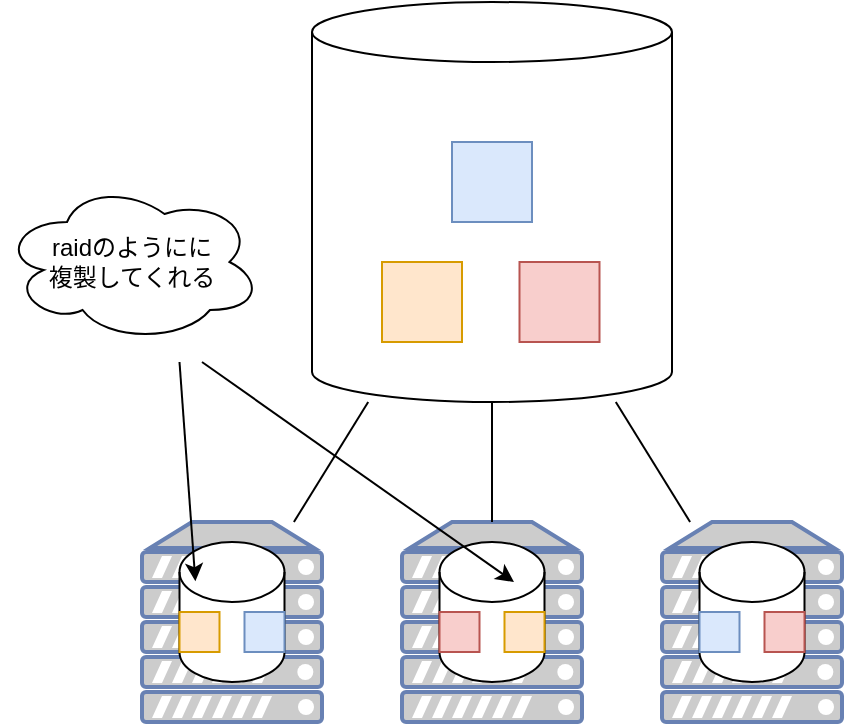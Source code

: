 <mxfile version="26.0.9" pages="4">
  <diagram id="bmPGRWn53zNrgn3ERpsM" name="fig1">
    <mxGraphModel dx="796" dy="578" grid="1" gridSize="10" guides="1" tooltips="1" connect="1" arrows="1" fold="1" page="1" pageScale="1" pageWidth="827" pageHeight="1169" math="0" shadow="0">
      <root>
        <mxCell id="0" />
        <mxCell id="1" parent="0" />
        <mxCell id="6" value="" style="shape=cylinder3;whiteSpace=wrap;html=1;boundedLbl=1;backgroundOutline=1;size=15;" parent="1" vertex="1">
          <mxGeometry x="155" y="280" width="180" height="200" as="geometry" />
        </mxCell>
        <mxCell id="3" value="" style="fontColor=#0066CC;verticalAlign=top;verticalLabelPosition=bottom;labelPosition=center;align=center;html=1;outlineConnect=0;fillColor=#CCCCCC;strokeColor=#6881B3;gradientColor=none;gradientDirection=north;strokeWidth=2;shape=mxgraph.networks.server;" parent="1" vertex="1">
          <mxGeometry x="200" y="540" width="90" height="100" as="geometry" />
        </mxCell>
        <mxCell id="4" value="" style="fontColor=#0066CC;verticalAlign=top;verticalLabelPosition=bottom;labelPosition=center;align=center;html=1;outlineConnect=0;fillColor=#CCCCCC;strokeColor=#6881B3;gradientColor=none;gradientDirection=north;strokeWidth=2;shape=mxgraph.networks.server;" parent="1" vertex="1">
          <mxGeometry x="70" y="540" width="90" height="100" as="geometry" />
        </mxCell>
        <mxCell id="5" value="" style="fontColor=#0066CC;verticalAlign=top;verticalLabelPosition=bottom;labelPosition=center;align=center;html=1;outlineConnect=0;fillColor=#CCCCCC;strokeColor=#6881B3;gradientColor=none;gradientDirection=north;strokeWidth=2;shape=mxgraph.networks.server;" parent="1" vertex="1">
          <mxGeometry x="330" y="540" width="90" height="100" as="geometry" />
        </mxCell>
        <mxCell id="8" value="" style="endArrow=none;html=1;" parent="1" source="4" target="6" edge="1">
          <mxGeometry width="50" height="50" relative="1" as="geometry">
            <mxPoint x="250" y="650" as="sourcePoint" />
            <mxPoint x="300" y="600" as="targetPoint" />
          </mxGeometry>
        </mxCell>
        <mxCell id="9" value="" style="endArrow=none;html=1;" parent="1" source="3" target="6" edge="1">
          <mxGeometry width="50" height="50" relative="1" as="geometry">
            <mxPoint x="390" y="470" as="sourcePoint" />
            <mxPoint x="440" y="420" as="targetPoint" />
          </mxGeometry>
        </mxCell>
        <mxCell id="10" value="" style="endArrow=none;html=1;" parent="1" source="5" target="6" edge="1">
          <mxGeometry width="50" height="50" relative="1" as="geometry">
            <mxPoint x="540" y="580" as="sourcePoint" />
            <mxPoint x="590" y="530" as="targetPoint" />
          </mxGeometry>
        </mxCell>
        <mxCell id="SzJmw7SysGpg_xfSEXt4-12" value="" style="shape=cylinder3;whiteSpace=wrap;html=1;boundedLbl=1;backgroundOutline=1;size=15;" vertex="1" parent="1">
          <mxGeometry x="88.75" y="550" width="52.5" height="70" as="geometry" />
        </mxCell>
        <mxCell id="SzJmw7SysGpg_xfSEXt4-13" value="" style="shape=cylinder3;whiteSpace=wrap;html=1;boundedLbl=1;backgroundOutline=1;size=15;" vertex="1" parent="1">
          <mxGeometry x="218.75" y="550" width="52.5" height="70" as="geometry" />
        </mxCell>
        <mxCell id="SzJmw7SysGpg_xfSEXt4-14" value="" style="shape=cylinder3;whiteSpace=wrap;html=1;boundedLbl=1;backgroundOutline=1;size=15;" vertex="1" parent="1">
          <mxGeometry x="348.75" y="550" width="52.5" height="70" as="geometry" />
        </mxCell>
        <mxCell id="SzJmw7SysGpg_xfSEXt4-15" value="" style="whiteSpace=wrap;html=1;aspect=fixed;fillColor=#ffe6cc;strokeColor=#d79b00;" vertex="1" parent="1">
          <mxGeometry x="190" y="410" width="40" height="40" as="geometry" />
        </mxCell>
        <mxCell id="SzJmw7SysGpg_xfSEXt4-16" value="" style="whiteSpace=wrap;html=1;aspect=fixed;fillColor=#f8cecc;strokeColor=#b85450;" vertex="1" parent="1">
          <mxGeometry x="218.75" y="585" width="20" height="20" as="geometry" />
        </mxCell>
        <mxCell id="SzJmw7SysGpg_xfSEXt4-17" value="" style="whiteSpace=wrap;html=1;aspect=fixed;fillColor=#f8cecc;strokeColor=#b85450;" vertex="1" parent="1">
          <mxGeometry x="381.25" y="585" width="20" height="20" as="geometry" />
        </mxCell>
        <mxCell id="SzJmw7SysGpg_xfSEXt4-18" value="" style="whiteSpace=wrap;html=1;aspect=fixed;fillColor=#ffe6cc;strokeColor=#d79b00;" vertex="1" parent="1">
          <mxGeometry x="251.25" y="585" width="20" height="20" as="geometry" />
        </mxCell>
        <mxCell id="SzJmw7SysGpg_xfSEXt4-19" value="" style="whiteSpace=wrap;html=1;aspect=fixed;fillColor=#ffe6cc;strokeColor=#d79b00;" vertex="1" parent="1">
          <mxGeometry x="88.75" y="585" width="20" height="20" as="geometry" />
        </mxCell>
        <mxCell id="SzJmw7SysGpg_xfSEXt4-20" value="" style="whiteSpace=wrap;html=1;aspect=fixed;fillColor=#dae8fc;strokeColor=#6c8ebf;" vertex="1" parent="1">
          <mxGeometry x="348.75" y="585" width="20" height="20" as="geometry" />
        </mxCell>
        <mxCell id="SzJmw7SysGpg_xfSEXt4-21" value="" style="whiteSpace=wrap;html=1;aspect=fixed;fillColor=#dae8fc;strokeColor=#6c8ebf;" vertex="1" parent="1">
          <mxGeometry x="121.25" y="585" width="20" height="20" as="geometry" />
        </mxCell>
        <mxCell id="SzJmw7SysGpg_xfSEXt4-24" value="" style="whiteSpace=wrap;html=1;aspect=fixed;fillColor=#f8cecc;strokeColor=#b85450;" vertex="1" parent="1">
          <mxGeometry x="258.75" y="410" width="40" height="40" as="geometry" />
        </mxCell>
        <mxCell id="SzJmw7SysGpg_xfSEXt4-25" value="" style="whiteSpace=wrap;html=1;aspect=fixed;fillColor=#dae8fc;strokeColor=#6c8ebf;" vertex="1" parent="1">
          <mxGeometry x="225" y="350" width="40" height="40" as="geometry" />
        </mxCell>
        <mxCell id="SzJmw7SysGpg_xfSEXt4-26" value="" style="endArrow=classic;html=1;rounded=0;entryX=0.175;entryY=0.423;entryDx=0;entryDy=0;entryPerimeter=0;" edge="1" parent="1">
          <mxGeometry width="50" height="50" relative="1" as="geometry">
            <mxPoint x="88.75" y="460" as="sourcePoint" />
            <mxPoint x="96.687" y="569.61" as="targetPoint" />
          </mxGeometry>
        </mxCell>
        <mxCell id="SzJmw7SysGpg_xfSEXt4-27" value="" style="endArrow=classic;html=1;rounded=0;" edge="1" parent="1">
          <mxGeometry width="50" height="50" relative="1" as="geometry">
            <mxPoint x="100" y="460" as="sourcePoint" />
            <mxPoint x="256" y="570" as="targetPoint" />
          </mxGeometry>
        </mxCell>
        <mxCell id="SzJmw7SysGpg_xfSEXt4-28" value="raidのようにに&lt;div&gt;複製してくれる&lt;/div&gt;" style="ellipse;shape=cloud;whiteSpace=wrap;html=1;" vertex="1" parent="1">
          <mxGeometry y="370" width="130" height="80" as="geometry" />
        </mxCell>
      </root>
    </mxGraphModel>
  </diagram>
  <diagram id="55UFPKVGXp2UG9-KMG9m" name="fig2">
    <mxGraphModel dx="1314" dy="953" grid="1" gridSize="10" guides="1" tooltips="1" connect="1" arrows="1" fold="1" page="1" pageScale="1" pageWidth="827" pageHeight="1169" math="0" shadow="0">
      <root>
        <mxCell id="0" />
        <mxCell id="1" parent="0" />
        <mxCell id="zVUpPRV3zsNhTPrKDLzk-4" value="ceph-mon" style="fontColor=#0066CC;verticalAlign=top;verticalLabelPosition=bottom;labelPosition=center;align=center;html=1;outlineConnect=0;fillColor=#CCCCCC;strokeColor=#6881B3;gradientColor=none;gradientDirection=north;strokeWidth=2;shape=mxgraph.networks.monitor;" vertex="1" parent="1">
          <mxGeometry x="360" y="727.5" width="80" height="65" as="geometry" />
        </mxCell>
        <mxCell id="zVUpPRV3zsNhTPrKDLzk-5" value="" style="fontColor=#0066CC;verticalAlign=top;verticalLabelPosition=bottom;labelPosition=center;align=center;html=1;outlineConnect=0;fillColor=#CCCCCC;strokeColor=#6881B3;gradientColor=none;gradientDirection=north;strokeWidth=2;shape=mxgraph.networks.laptop;" vertex="1" parent="1">
          <mxGeometry x="560" y="732.5" width="100" height="55" as="geometry" />
        </mxCell>
        <mxCell id="zVUpPRV3zsNhTPrKDLzk-7" value="" style="shape=cylinder3;whiteSpace=wrap;html=1;boundedLbl=1;backgroundOutline=1;size=15;" vertex="1" parent="1">
          <mxGeometry x="160" y="720" width="60" height="80" as="geometry" />
        </mxCell>
        <mxCell id="zVUpPRV3zsNhTPrKDLzk-8" value="" style="shape=cylinder3;whiteSpace=wrap;html=1;boundedLbl=1;backgroundOutline=1;size=15;" vertex="1" parent="1">
          <mxGeometry x="160" y="840" width="60" height="80" as="geometry" />
        </mxCell>
        <mxCell id="zVUpPRV3zsNhTPrKDLzk-9" value="" style="shape=cylinder3;whiteSpace=wrap;html=1;boundedLbl=1;backgroundOutline=1;size=15;" vertex="1" parent="1">
          <mxGeometry x="160" y="600" width="60" height="80" as="geometry" />
        </mxCell>
        <mxCell id="zVUpPRV3zsNhTPrKDLzk-10" value="" style="endArrow=none;html=1;rounded=0;" edge="1" parent="1" source="zVUpPRV3zsNhTPrKDLzk-4" target="zVUpPRV3zsNhTPrKDLzk-5">
          <mxGeometry width="50" height="50" relative="1" as="geometry">
            <mxPoint x="450" y="830" as="sourcePoint" />
            <mxPoint x="500" y="780" as="targetPoint" />
          </mxGeometry>
        </mxCell>
        <mxCell id="zVUpPRV3zsNhTPrKDLzk-11" value="" style="endArrow=none;html=1;rounded=0;" edge="1" parent="1" source="zVUpPRV3zsNhTPrKDLzk-4" target="zVUpPRV3zsNhTPrKDLzk-9">
          <mxGeometry width="50" height="50" relative="1" as="geometry">
            <mxPoint x="360" y="710" as="sourcePoint" />
            <mxPoint x="410" y="660" as="targetPoint" />
          </mxGeometry>
        </mxCell>
        <mxCell id="zVUpPRV3zsNhTPrKDLzk-12" value="" style="endArrow=none;html=1;rounded=0;" edge="1" parent="1" source="zVUpPRV3zsNhTPrKDLzk-4" target="zVUpPRV3zsNhTPrKDLzk-7">
          <mxGeometry width="50" height="50" relative="1" as="geometry">
            <mxPoint x="370" y="747" as="sourcePoint" />
            <mxPoint x="230" y="667" as="targetPoint" />
          </mxGeometry>
        </mxCell>
        <mxCell id="zVUpPRV3zsNhTPrKDLzk-13" value="" style="endArrow=none;html=1;rounded=0;" edge="1" parent="1" source="zVUpPRV3zsNhTPrKDLzk-4" target="zVUpPRV3zsNhTPrKDLzk-8">
          <mxGeometry width="50" height="50" relative="1" as="geometry">
            <mxPoint x="370" y="770" as="sourcePoint" />
            <mxPoint x="230" y="770" as="targetPoint" />
          </mxGeometry>
        </mxCell>
      </root>
    </mxGraphModel>
  </diagram>
  <diagram name="fig3" id="Zd6ftXQjXSH62-jocaE4">
    <mxGraphModel dx="1314" dy="953" grid="1" gridSize="10" guides="1" tooltips="1" connect="1" arrows="1" fold="1" page="1" pageScale="1" pageWidth="827" pageHeight="1169" math="0" shadow="0">
      <root>
        <mxCell id="396dosiuFZDyvKGf9Lwg-0" />
        <mxCell id="396dosiuFZDyvKGf9Lwg-1" parent="396dosiuFZDyvKGf9Lwg-0" />
        <mxCell id="396dosiuFZDyvKGf9Lwg-2" value="ceph-mon" style="fontColor=#0066CC;verticalAlign=top;verticalLabelPosition=bottom;labelPosition=center;align=center;html=1;outlineConnect=0;fillColor=#CCCCCC;strokeColor=#6881B3;gradientColor=none;gradientDirection=north;strokeWidth=2;shape=mxgraph.networks.monitor;" vertex="1" parent="396dosiuFZDyvKGf9Lwg-1">
          <mxGeometry x="360" y="727.5" width="80" height="65" as="geometry" />
        </mxCell>
        <mxCell id="396dosiuFZDyvKGf9Lwg-3" value="" style="fontColor=#0066CC;verticalAlign=top;verticalLabelPosition=bottom;labelPosition=center;align=center;html=1;outlineConnect=0;fillColor=#CCCCCC;strokeColor=#6881B3;gradientColor=none;gradientDirection=north;strokeWidth=2;shape=mxgraph.networks.laptop;" vertex="1" parent="396dosiuFZDyvKGf9Lwg-1">
          <mxGeometry x="560" y="732.5" width="100" height="55" as="geometry" />
        </mxCell>
        <mxCell id="396dosiuFZDyvKGf9Lwg-4" value="" style="shape=cylinder3;whiteSpace=wrap;html=1;boundedLbl=1;backgroundOutline=1;size=15;" vertex="1" parent="396dosiuFZDyvKGf9Lwg-1">
          <mxGeometry x="160" y="720" width="60" height="80" as="geometry" />
        </mxCell>
        <mxCell id="396dosiuFZDyvKGf9Lwg-5" value="" style="shape=cylinder3;whiteSpace=wrap;html=1;boundedLbl=1;backgroundOutline=1;size=15;" vertex="1" parent="396dosiuFZDyvKGf9Lwg-1">
          <mxGeometry x="160" y="840" width="60" height="80" as="geometry" />
        </mxCell>
        <mxCell id="396dosiuFZDyvKGf9Lwg-6" value="" style="shape=cylinder3;whiteSpace=wrap;html=1;boundedLbl=1;backgroundOutline=1;size=15;" vertex="1" parent="396dosiuFZDyvKGf9Lwg-1">
          <mxGeometry x="160" y="600" width="60" height="80" as="geometry" />
        </mxCell>
        <mxCell id="396dosiuFZDyvKGf9Lwg-7" value="" style="endArrow=none;html=1;rounded=0;" edge="1" parent="396dosiuFZDyvKGf9Lwg-1" source="396dosiuFZDyvKGf9Lwg-2" target="396dosiuFZDyvKGf9Lwg-3">
          <mxGeometry width="50" height="50" relative="1" as="geometry">
            <mxPoint x="450" y="830" as="sourcePoint" />
            <mxPoint x="500" y="780" as="targetPoint" />
          </mxGeometry>
        </mxCell>
        <mxCell id="396dosiuFZDyvKGf9Lwg-8" value="" style="endArrow=none;html=1;rounded=0;" edge="1" parent="396dosiuFZDyvKGf9Lwg-1" source="396dosiuFZDyvKGf9Lwg-2" target="396dosiuFZDyvKGf9Lwg-6">
          <mxGeometry width="50" height="50" relative="1" as="geometry">
            <mxPoint x="360" y="710" as="sourcePoint" />
            <mxPoint x="410" y="660" as="targetPoint" />
          </mxGeometry>
        </mxCell>
        <mxCell id="396dosiuFZDyvKGf9Lwg-9" value="" style="endArrow=none;html=1;rounded=0;" edge="1" parent="396dosiuFZDyvKGf9Lwg-1" source="396dosiuFZDyvKGf9Lwg-2" target="396dosiuFZDyvKGf9Lwg-4">
          <mxGeometry width="50" height="50" relative="1" as="geometry">
            <mxPoint x="370" y="747" as="sourcePoint" />
            <mxPoint x="230" y="667" as="targetPoint" />
          </mxGeometry>
        </mxCell>
        <mxCell id="396dosiuFZDyvKGf9Lwg-10" value="" style="endArrow=none;html=1;rounded=0;" edge="1" parent="396dosiuFZDyvKGf9Lwg-1" source="396dosiuFZDyvKGf9Lwg-2" target="396dosiuFZDyvKGf9Lwg-5">
          <mxGeometry width="50" height="50" relative="1" as="geometry">
            <mxPoint x="370" y="770" as="sourcePoint" />
            <mxPoint x="230" y="770" as="targetPoint" />
          </mxGeometry>
        </mxCell>
        <mxCell id="xVPXjRqrUSiBPmhC-4Tr-0" value="ceph-mon" style="fontColor=#0066CC;verticalAlign=top;verticalLabelPosition=bottom;labelPosition=center;align=center;html=1;outlineConnect=0;fillColor=#CCCCCC;strokeColor=#6881B3;gradientColor=none;gradientDirection=north;strokeWidth=2;shape=mxgraph.networks.monitor;" vertex="1" parent="396dosiuFZDyvKGf9Lwg-1">
          <mxGeometry x="360" y="847.5" width="80" height="65" as="geometry" />
        </mxCell>
        <mxCell id="xVPXjRqrUSiBPmhC-4Tr-1" value="ceph-mon" style="fontColor=#0066CC;verticalAlign=top;verticalLabelPosition=bottom;labelPosition=center;align=center;html=1;outlineConnect=0;fillColor=#CCCCCC;strokeColor=#6881B3;gradientColor=none;gradientDirection=north;strokeWidth=2;shape=mxgraph.networks.monitor;" vertex="1" parent="396dosiuFZDyvKGf9Lwg-1">
          <mxGeometry x="360" y="607.5" width="80" height="65" as="geometry" />
        </mxCell>
        <mxCell id="xVPXjRqrUSiBPmhC-4Tr-2" value="" style="endArrow=none;html=1;rounded=0;" edge="1" parent="396dosiuFZDyvKGf9Lwg-1" source="xVPXjRqrUSiBPmhC-4Tr-1" target="396dosiuFZDyvKGf9Lwg-6">
          <mxGeometry width="50" height="50" relative="1" as="geometry">
            <mxPoint x="370" y="747" as="sourcePoint" />
            <mxPoint x="230" y="667" as="targetPoint" />
          </mxGeometry>
        </mxCell>
        <mxCell id="xVPXjRqrUSiBPmhC-4Tr-3" value="" style="endArrow=none;html=1;rounded=0;" edge="1" parent="396dosiuFZDyvKGf9Lwg-1" source="xVPXjRqrUSiBPmhC-4Tr-1" target="396dosiuFZDyvKGf9Lwg-4">
          <mxGeometry width="50" height="50" relative="1" as="geometry">
            <mxPoint x="370" y="650" as="sourcePoint" />
            <mxPoint x="230" y="650" as="targetPoint" />
          </mxGeometry>
        </mxCell>
        <mxCell id="xVPXjRqrUSiBPmhC-4Tr-4" value="" style="endArrow=none;html=1;rounded=0;" edge="1" parent="396dosiuFZDyvKGf9Lwg-1" source="xVPXjRqrUSiBPmhC-4Tr-1" target="396dosiuFZDyvKGf9Lwg-5">
          <mxGeometry width="50" height="50" relative="1" as="geometry">
            <mxPoint x="370" y="673" as="sourcePoint" />
            <mxPoint x="230" y="753" as="targetPoint" />
          </mxGeometry>
        </mxCell>
        <mxCell id="xVPXjRqrUSiBPmhC-4Tr-5" value="" style="endArrow=none;html=1;rounded=0;" edge="1" parent="396dosiuFZDyvKGf9Lwg-1" source="xVPXjRqrUSiBPmhC-4Tr-0" target="396dosiuFZDyvKGf9Lwg-5">
          <mxGeometry width="50" height="50" relative="1" as="geometry">
            <mxPoint x="350" y="890" as="sourcePoint" />
            <mxPoint x="210" y="970" as="targetPoint" />
          </mxGeometry>
        </mxCell>
        <mxCell id="xVPXjRqrUSiBPmhC-4Tr-6" value="" style="endArrow=none;html=1;rounded=0;" edge="1" parent="396dosiuFZDyvKGf9Lwg-1" source="xVPXjRqrUSiBPmhC-4Tr-0" target="396dosiuFZDyvKGf9Lwg-4">
          <mxGeometry width="50" height="50" relative="1" as="geometry">
            <mxPoint x="350" y="930" as="sourcePoint" />
            <mxPoint x="210" y="930" as="targetPoint" />
          </mxGeometry>
        </mxCell>
        <mxCell id="xVPXjRqrUSiBPmhC-4Tr-7" value="" style="endArrow=none;html=1;rounded=0;" edge="1" parent="396dosiuFZDyvKGf9Lwg-1" source="xVPXjRqrUSiBPmhC-4Tr-0" target="396dosiuFZDyvKGf9Lwg-6">
          <mxGeometry width="50" height="50" relative="1" as="geometry">
            <mxPoint x="370" y="867" as="sourcePoint" />
            <mxPoint x="230" y="787" as="targetPoint" />
          </mxGeometry>
        </mxCell>
      </root>
    </mxGraphModel>
  </diagram>
  <diagram id="RHmt2y1pIGfQg25zMUOg" name="fig4">
    <mxGraphModel dx="1251" dy="908" grid="1" gridSize="10" guides="1" tooltips="1" connect="1" arrows="1" fold="1" page="1" pageScale="1" pageWidth="827" pageHeight="1169" math="0" shadow="0">
      <root>
        <mxCell id="0" />
        <mxCell id="1" parent="0" />
        <mxCell id="Ufx9yEbB7qLDYU2PFlAg-41" value="" style="edgeStyle=orthogonalEdgeStyle;rounded=0;orthogonalLoop=1;jettySize=auto;html=1;" edge="1" parent="1" source="Ufx9yEbB7qLDYU2PFlAg-2" target="Ufx9yEbB7qLDYU2PFlAg-40">
          <mxGeometry relative="1" as="geometry" />
        </mxCell>
        <mxCell id="Ufx9yEbB7qLDYU2PFlAg-42" value="対応" style="edgeLabel;html=1;align=center;verticalAlign=middle;resizable=0;points=[];" vertex="1" connectable="0" parent="Ufx9yEbB7qLDYU2PFlAg-41">
          <mxGeometry x="-0.139" relative="1" as="geometry">
            <mxPoint as="offset" />
          </mxGeometry>
        </mxCell>
        <mxCell id="Ufx9yEbB7qLDYU2PFlAg-2" value="ユーザー" style="shape=mxgraph.signs.people.waiting_room_2;html=1;pointerEvents=1;fillColor=#000000;strokeColor=none;verticalLabelPosition=bottom;verticalAlign=top;align=center;sketch=0;" vertex="1" parent="1">
          <mxGeometry x="620" y="408.5" width="89" height="98" as="geometry" />
        </mxCell>
        <mxCell id="Ufx9yEbB7qLDYU2PFlAg-4" value="司書&lt;div&gt;&lt;br&gt;&lt;/div&gt;" style="shape=mxgraph.signs.people.man_1;html=1;pointerEvents=1;fillColor=#000000;strokeColor=none;verticalLabelPosition=bottom;verticalAlign=top;align=center;sketch=0;" vertex="1" parent="1">
          <mxGeometry x="240" y="312" width="37" height="98" as="geometry" />
        </mxCell>
        <mxCell id="Ufx9yEbB7qLDYU2PFlAg-5" value="司書" style="shape=mxgraph.signs.people.man_1;html=1;pointerEvents=1;fillColor=#000000;strokeColor=none;verticalLabelPosition=bottom;verticalAlign=top;align=center;sketch=0;" vertex="1" parent="1">
          <mxGeometry x="300" y="640" width="37" height="98" as="geometry" />
        </mxCell>
        <mxCell id="Ufx9yEbB7qLDYU2PFlAg-13" value="" style="group" vertex="1" connectable="0" parent="1">
          <mxGeometry x="110" y="240" width="60" height="110" as="geometry" />
        </mxCell>
        <mxCell id="Ufx9yEbB7qLDYU2PFlAg-11" value="" style="group" vertex="1" connectable="0" parent="Ufx9yEbB7qLDYU2PFlAg-13">
          <mxGeometry width="60" height="80" as="geometry" />
        </mxCell>
        <mxCell id="Ufx9yEbB7qLDYU2PFlAg-7" value="" style="shape=cube;whiteSpace=wrap;html=1;boundedLbl=1;backgroundOutline=1;darkOpacity=0.05;darkOpacity2=0.1;size=20;" vertex="1" parent="Ufx9yEbB7qLDYU2PFlAg-11">
          <mxGeometry x="30" width="30" height="80" as="geometry" />
        </mxCell>
        <mxCell id="Ufx9yEbB7qLDYU2PFlAg-8" value="" style="shape=cube;whiteSpace=wrap;html=1;boundedLbl=1;backgroundOutline=1;darkOpacity=0.05;darkOpacity2=0.1;size=20;" vertex="1" parent="Ufx9yEbB7qLDYU2PFlAg-11">
          <mxGeometry x="20" width="30" height="80" as="geometry" />
        </mxCell>
        <mxCell id="Ufx9yEbB7qLDYU2PFlAg-9" value="" style="shape=cube;whiteSpace=wrap;html=1;boundedLbl=1;backgroundOutline=1;darkOpacity=0.05;darkOpacity2=0.1;size=20;" vertex="1" parent="Ufx9yEbB7qLDYU2PFlAg-11">
          <mxGeometry x="10" width="30" height="80" as="geometry" />
        </mxCell>
        <mxCell id="Ufx9yEbB7qLDYU2PFlAg-10" value="" style="shape=cube;whiteSpace=wrap;html=1;boundedLbl=1;backgroundOutline=1;darkOpacity=0.05;darkOpacity2=0.1;size=20;" vertex="1" parent="Ufx9yEbB7qLDYU2PFlAg-11">
          <mxGeometry width="30" height="80" as="geometry" />
        </mxCell>
        <mxCell id="Ufx9yEbB7qLDYU2PFlAg-12" value="本棚" style="text;html=1;align=center;verticalAlign=middle;whiteSpace=wrap;rounded=0;" vertex="1" parent="Ufx9yEbB7qLDYU2PFlAg-13">
          <mxGeometry x="20" y="80" width="40" height="30" as="geometry" />
        </mxCell>
        <mxCell id="Ufx9yEbB7qLDYU2PFlAg-14" value="" style="group" vertex="1" connectable="0" parent="1">
          <mxGeometry x="110" y="440" width="60" height="110" as="geometry" />
        </mxCell>
        <mxCell id="Ufx9yEbB7qLDYU2PFlAg-15" value="" style="group" vertex="1" connectable="0" parent="Ufx9yEbB7qLDYU2PFlAg-14">
          <mxGeometry width="60" height="80" as="geometry" />
        </mxCell>
        <mxCell id="Ufx9yEbB7qLDYU2PFlAg-16" value="" style="shape=cube;whiteSpace=wrap;html=1;boundedLbl=1;backgroundOutline=1;darkOpacity=0.05;darkOpacity2=0.1;size=20;" vertex="1" parent="Ufx9yEbB7qLDYU2PFlAg-15">
          <mxGeometry x="30" width="30" height="80" as="geometry" />
        </mxCell>
        <mxCell id="Ufx9yEbB7qLDYU2PFlAg-17" value="" style="shape=cube;whiteSpace=wrap;html=1;boundedLbl=1;backgroundOutline=1;darkOpacity=0.05;darkOpacity2=0.1;size=20;" vertex="1" parent="Ufx9yEbB7qLDYU2PFlAg-15">
          <mxGeometry x="20" width="30" height="80" as="geometry" />
        </mxCell>
        <mxCell id="Ufx9yEbB7qLDYU2PFlAg-19" value="&lt;span style=&quot;color: rgba(0, 0, 0, 0); font-family: monospace; font-size: 0px; text-align: start; text-wrap: nowrap;&quot;&gt;%3CmxGraphModel%3E%3Croot%3E%3CmxCell%20id%3D%220%22%2F%3E%3CmxCell%20id%3D%221%22%20parent%3D%220%22%2F%3E%3CmxCell%20id%3D%222%22%20value%3D%22%22%20style%3D%22group%22%20vertex%3D%221%22%20connectable%3D%220%22%20parent%3D%221%22%3E%3CmxGeometry%20x%3D%22110%22%20y%3D%22440%22%20width%3D%2260%22%20height%3D%2280%22%20as%3D%22geometry%22%2F%3E%3C%2FmxCell%3E%3CmxCell%20id%3D%223%22%20value%3D%22%22%20style%3D%22shape%3Dcube%3BwhiteSpace%3Dwrap%3Bhtml%3D1%3BboundedLbl%3D1%3BbackgroundOutline%3D1%3BdarkOpacity%3D0.05%3BdarkOpacity2%3D0.1%3Bsize%3D20%3B%22%20vertex%3D%221%22%20parent%3D%222%22%3E%3CmxGeometry%20x%3D%2230%22%20width%3D%2230%22%20height%3D%2280%22%20as%3D%22geometry%22%2F%3E%3C%2FmxCell%3E%3CmxCell%20id%3D%224%22%20value%3D%22%22%20style%3D%22shape%3Dcube%3BwhiteSpace%3Dwrap%3Bhtml%3D1%3BboundedLbl%3D1%3BbackgroundOutline%3D1%3BdarkOpacity%3D0.05%3BdarkOpacity2%3D0.1%3Bsize%3D20%3B%22%20vertex%3D%221%22%20parent%3D%222%22%3E%3CmxGeometry%20x%3D%2220%22%20width%3D%2230%22%20height%3D%2280%22%20as%3D%22geometry%22%2F%3E%3C%2FmxCell%3E%3CmxCell%20id%3D%225%22%20value%3D%22%22%20style%3D%22shape%3Dcube%3BwhiteSpace%3Dwrap%3Bhtml%3D1%3BboundedLbl%3D1%3BbackgroundOutline%3D1%3BdarkOpacity%3D0.05%3BdarkOpacity2%3D0.1%3Bsize%3D20%3B%22%20vertex%3D%221%22%20parent%3D%222%22%3E%3CmxGeometry%20x%3D%2210%22%20width%3D%2230%22%20height%3D%2280%22%20as%3D%22geometry%22%2F%3E%3C%2FmxCell%3E%3CmxCell%20id%3D%226%22%20value%3D%22%22%20style%3D%22shape%3Dcube%3BwhiteSpace%3Dwrap%3Bhtml%3D1%3BboundedLbl%3D1%3BbackgroundOutline%3D1%3BdarkOpacity%3D0.05%3BdarkOpacity2%3D0.1%3Bsize%3D20%3B%22%20vertex%3D%221%22%20parent%3D%222%22%3E%3CmxGeometry%20width%3D%2230%22%20height%3D%2280%22%20as%3D%22geometry%22%2F%3E%3C%2FmxCell%3E%3C%2Froot%3E%3C%2FmxGraphModel%3E&lt;/span&gt;&lt;span style=&quot;color: rgba(0, 0, 0, 0); font-family: monospace; font-size: 0px; text-align: start; text-wrap: nowrap;&quot;&gt;%3CmxGraphModel%3E%3Croot%3E%3CmxCell%20id%3D%220%22%2F%3E%3CmxCell%20id%3D%221%22%20parent%3D%220%22%2F%3E%3CmxCell%20id%3D%222%22%20value%3D%22%22%20style%3D%22group%22%20vertex%3D%221%22%20connectable%3D%220%22%20parent%3D%221%22%3E%3CmxGeometry%20x%3D%22110%22%20y%3D%22440%22%20width%3D%2260%22%20height%3D%2280%22%20as%3D%22geometry%22%2F%3E%3C%2FmxCell%3E%3CmxCell%20id%3D%223%22%20value%3D%22%22%20style%3D%22shape%3Dcube%3BwhiteSpace%3Dwrap%3Bhtml%3D1%3BboundedLbl%3D1%3BbackgroundOutline%3D1%3BdarkOpacity%3D0.05%3BdarkOpacity2%3D0.1%3Bsize%3D20%3B%22%20vertex%3D%221%22%20parent%3D%222%22%3E%3CmxGeometry%20x%3D%2230%22%20width%3D%2230%22%20height%3D%2280%22%20as%3D%22geometry%22%2F%3E%3C%2FmxCell%3E%3CmxCell%20id%3D%224%22%20value%3D%22%22%20style%3D%22shape%3Dcube%3BwhiteSpace%3Dwrap%3Bhtml%3D1%3BboundedLbl%3D1%3BbackgroundOutline%3D1%3BdarkOpacity%3D0.05%3BdarkOpacity2%3D0.1%3Bsize%3D20%3B%22%20vertex%3D%221%22%20parent%3D%222%22%3E%3CmxGeometry%20x%3D%2220%22%20width%3D%2230%22%20height%3D%2280%22%20as%3D%22geometry%22%2F%3E%3C%2FmxCell%3E%3CmxCell%20id%3D%225%22%20value%3D%22%22%20style%3D%22shape%3Dcube%3BwhiteSpace%3Dwrap%3Bhtml%3D1%3BboundedLbl%3D1%3BbackgroundOutline%3D1%3BdarkOpacity%3D0.05%3BdarkOpacity2%3D0.1%3Bsize%3D20%3B%22%20vertex%3D%221%22%20parent%3D%222%22%3E%3CmxGeometry%20x%3D%2210%22%20width%3D%2230%22%20height%3D%2280%22%20as%3D%22geometry%22%2F%3E%3C%2FmxCell%3E%3CmxCell%20id%3D%226%22%20value%3D%22%22%20style%3D%22shape%3Dcube%3BwhiteSpace%3Dwrap%3Bhtml%3D1%3BboundedLbl%3D1%3BbackgroundOutline%3D1%3BdarkOpacity%3D0.05%3BdarkOpacity2%3D0.1%3Bsize%3D20%3B%22%20vertex%3D%221%22%20parent%3D%222%22%3E%3CmxGeometry%20width%3D%2230%22%20height%3D%2280%22%20as%3D%22geometry%22%2F%3E%3C%2FmxCell%3E%3C%2Froot%3E%3C%2FmxGraphModel%3E&lt;/span&gt;" style="shape=cube;whiteSpace=wrap;html=1;boundedLbl=1;backgroundOutline=1;darkOpacity=0.05;darkOpacity2=0.1;size=20;" vertex="1" parent="Ufx9yEbB7qLDYU2PFlAg-15">
          <mxGeometry width="30" height="80" as="geometry" />
        </mxCell>
        <mxCell id="Ufx9yEbB7qLDYU2PFlAg-20" value="本棚" style="text;html=1;align=center;verticalAlign=middle;whiteSpace=wrap;rounded=0;" vertex="1" parent="Ufx9yEbB7qLDYU2PFlAg-14">
          <mxGeometry x="20" y="80" width="40" height="30" as="geometry" />
        </mxCell>
        <mxCell id="Ufx9yEbB7qLDYU2PFlAg-21" value="" style="group" vertex="1" connectable="0" parent="1">
          <mxGeometry x="110" y="640" width="60" height="110" as="geometry" />
        </mxCell>
        <mxCell id="Ufx9yEbB7qLDYU2PFlAg-22" value="" style="group" vertex="1" connectable="0" parent="Ufx9yEbB7qLDYU2PFlAg-21">
          <mxGeometry width="60" height="80" as="geometry" />
        </mxCell>
        <mxCell id="Ufx9yEbB7qLDYU2PFlAg-23" value="" style="shape=cube;whiteSpace=wrap;html=1;boundedLbl=1;backgroundOutline=1;darkOpacity=0.05;darkOpacity2=0.1;size=20;" vertex="1" parent="Ufx9yEbB7qLDYU2PFlAg-22">
          <mxGeometry x="30" width="30" height="80" as="geometry" />
        </mxCell>
        <mxCell id="Ufx9yEbB7qLDYU2PFlAg-24" value="" style="shape=cube;whiteSpace=wrap;html=1;boundedLbl=1;backgroundOutline=1;darkOpacity=0.05;darkOpacity2=0.1;size=20;" vertex="1" parent="Ufx9yEbB7qLDYU2PFlAg-22">
          <mxGeometry x="20" width="30" height="80" as="geometry" />
        </mxCell>
        <mxCell id="Ufx9yEbB7qLDYU2PFlAg-25" value="" style="shape=cube;whiteSpace=wrap;html=1;boundedLbl=1;backgroundOutline=1;darkOpacity=0.05;darkOpacity2=0.1;size=20;" vertex="1" parent="Ufx9yEbB7qLDYU2PFlAg-22">
          <mxGeometry x="10" width="30" height="80" as="geometry" />
        </mxCell>
        <mxCell id="Ufx9yEbB7qLDYU2PFlAg-26" value="" style="shape=cube;whiteSpace=wrap;html=1;boundedLbl=1;backgroundOutline=1;darkOpacity=0.05;darkOpacity2=0.1;size=20;" vertex="1" parent="Ufx9yEbB7qLDYU2PFlAg-22">
          <mxGeometry width="30" height="80" as="geometry" />
        </mxCell>
        <mxCell id="Ufx9yEbB7qLDYU2PFlAg-27" value="本棚" style="text;html=1;align=center;verticalAlign=middle;whiteSpace=wrap;rounded=0;" vertex="1" parent="Ufx9yEbB7qLDYU2PFlAg-21">
          <mxGeometry x="20" y="80" width="40" height="30" as="geometry" />
        </mxCell>
        <mxCell id="Ufx9yEbB7qLDYU2PFlAg-36" value="&lt;span style=&quot;color: rgba(0, 0, 0, 0); font-family: monospace; font-size: 0px; text-align: start; text-wrap: nowrap;&quot;&gt;%3CmxGraphModel%3E%3Croot%3E%3CmxCell%20id%3D%220%22%2F%3E%3CmxCell%20id%3D%221%22%20parent%3D%220%22%2F%3E%3CmxCell%20id%3D%222%22%20value%3D%22%22%20style%3D%22group%22%20vertex%3D%221%22%20connectable%3D%220%22%20parent%3D%221%22%3E%3CmxGeometry%20x%3D%22110%22%20y%3D%22440%22%20width%3D%2260%22%20height%3D%2280%22%20as%3D%22geometry%22%2F%3E%3C%2FmxCell%3E%3CmxCell%20id%3D%223%22%20value%3D%22%22%20style%3D%22shape%3Dcube%3BwhiteSpace%3Dwrap%3Bhtml%3D1%3BboundedLbl%3D1%3BbackgroundOutline%3D1%3BdarkOpacity%3D0.05%3BdarkOpacity2%3D0.1%3Bsize%3D20%3B%22%20vertex%3D%221%22%20parent%3D%222%22%3E%3CmxGeometry%20x%3D%2230%22%20width%3D%2230%22%20height%3D%2280%22%20as%3D%22geometry%22%2F%3E%3C%2FmxCell%3E%3CmxCell%20id%3D%224%22%20value%3D%22%22%20style%3D%22shape%3Dcube%3BwhiteSpace%3Dwrap%3Bhtml%3D1%3BboundedLbl%3D1%3BbackgroundOutline%3D1%3BdarkOpacity%3D0.05%3BdarkOpacity2%3D0.1%3Bsize%3D20%3B%22%20vertex%3D%221%22%20parent%3D%222%22%3E%3CmxGeometry%20x%3D%2220%22%20width%3D%2230%22%20height%3D%2280%22%20as%3D%22geometry%22%2F%3E%3C%2FmxCell%3E%3CmxCell%20id%3D%225%22%20value%3D%22%22%20style%3D%22shape%3Dcube%3BwhiteSpace%3Dwrap%3Bhtml%3D1%3BboundedLbl%3D1%3BbackgroundOutline%3D1%3BdarkOpacity%3D0.05%3BdarkOpacity2%3D0.1%3Bsize%3D20%3B%22%20vertex%3D%221%22%20parent%3D%222%22%3E%3CmxGeometry%20x%3D%2210%22%20width%3D%2230%22%20height%3D%2280%22%20as%3D%22geometry%22%2F%3E%3C%2FmxCell%3E%3CmxCell%20id%3D%226%22%20value%3D%22%22%20style%3D%22shape%3Dcube%3BwhiteSpace%3Dwrap%3Bhtml%3D1%3BboundedLbl%3D1%3BbackgroundOutline%3D1%3BdarkOpacity%3D0.05%3BdarkOpacity2%3D0.1%3Bsize%3D20%3B%22%20vertex%3D%221%22%20parent%3D%222%22%3E%3CmxGeometry%20width%3D%2230%22%20height%3D%2280%22%20as%3D%22geometry%22%2F%3E%3C%2FmxCell%3E%3C%2Froot%3E%3C%2FmxGraphModel%3E&lt;/span&gt;&lt;span style=&quot;color: rgba(0, 0, 0, 0); font-family: monospace; font-size: 0px; text-align: start; text-wrap: nowrap;&quot;&gt;%3CmxGraphModel%3E%3Croot%3E%3CmxCell%20id%3D%220%22%2F%3E%3CmxCell%20id%3D%221%22%20parent%3D%220%22%2F%3E%3CmxCell%20id%3D%222%22%20value%3D%22%22%20style%3D%22group%22%20vertex%3D%221%22%20connectable%3D%220%22%20parent%3D%221%22%3E%3CmxGeometry%20x%3D%22110%22%20y%3D%22440%22%20width%3D%2260%22%20height%3D%2280%22%20as%3D%22geometry%22%2F%3E%3C%2FmxCell%3E%3CmxCell%20id%3D%223%22%20value%3D%22%22%20style%3D%22shape%3Dcube%3BwhiteSpace%3Dwrap%3Bhtml%3D1%3BboundedLbl%3D1%3BbackgroundOutline%3D1%3BdarkOpacity%3D0.05%3BdarkOpacity2%3D0.1%3Bsize%3D20%3B%22%20vertex%3D%221%22%20parent%3D%222%22%3E%3CmxGeometry%20x%3D%2230%22%20width%3D%2230%22%20height%3D%2280%22%20as%3D%22geometry%22%2F%3E%3C%2FmxCell%3E%3CmxCell%20id%3D%224%22%20value%3D%22%22%20style%3D%22shape%3Dcube%3BwhiteSpace%3Dwrap%3Bhtml%3D1%3BboundedLbl%3D1%3BbackgroundOutline%3D1%3BdarkOpacity%3D0.05%3BdarkOpacity2%3D0.1%3Bsize%3D20%3B%22%20vertex%3D%221%22%20parent%3D%222%22%3E%3CmxGeometry%20x%3D%2220%22%20width%3D%2230%22%20height%3D%2280%22%20as%3D%22geometry%22%2F%3E%3C%2FmxCell%3E%3CmxCell%20id%3D%225%22%20value%3D%22%22%20style%3D%22shape%3Dcube%3BwhiteSpace%3Dwrap%3Bhtml%3D1%3BboundedLbl%3D1%3BbackgroundOutline%3D1%3BdarkOpacity%3D0.05%3BdarkOpacity2%3D0.1%3Bsize%3D20%3B%22%20vertex%3D%221%22%20parent%3D%222%22%3E%3CmxGeometry%20x%3D%2210%22%20width%3D%2230%22%20height%3D%2280%22%20as%3D%22geometry%22%2F%3E%3C%2FmxCell%3E%3CmxCell%20id%3D%226%22%20value%3D%22%22%20style%3D%22shape%3Dcube%3BwhiteSpace%3Dwrap%3Bhtml%3D1%3BboundedLbl%3D1%3BbackgroundOutline%3D1%3BdarkOpacity%3D0.05%3BdarkOpacity2%3D0.1%3Bsize%3D20%3B%22%20vertex%3D%221%22%20parent%3D%222%22%3E%3CmxGeometry%20width%3D%2230%22%20height%3D%2280%22%20as%3D%22geometry%22%2F%3E%3C%2FmxCell%3E%3C%2Froot%3E%3C%2FmxGraphModel%3E&lt;/span&gt;" style="shape=cube;whiteSpace=wrap;html=1;boundedLbl=1;backgroundOutline=1;darkOpacity=0.05;darkOpacity2=0.1;size=20;" vertex="1" parent="1">
          <mxGeometry x="210" y="312" width="30" height="80" as="geometry" />
        </mxCell>
        <mxCell id="Ufx9yEbB7qLDYU2PFlAg-37" style="edgeStyle=orthogonalEdgeStyle;rounded=0;orthogonalLoop=1;jettySize=auto;html=1;entryX=0;entryY=0;entryDx=30;entryDy=50;entryPerimeter=0;" edge="1" parent="1" source="Ufx9yEbB7qLDYU2PFlAg-17" target="Ufx9yEbB7qLDYU2PFlAg-7">
          <mxGeometry relative="1" as="geometry">
            <Array as="points">
              <mxPoint x="190" y="480" />
              <mxPoint x="190" y="290" />
            </Array>
          </mxGeometry>
        </mxCell>
        <mxCell id="Ufx9yEbB7qLDYU2PFlAg-39" value="移動" style="edgeLabel;html=1;align=center;verticalAlign=middle;resizable=0;points=[];" vertex="1" connectable="0" parent="Ufx9yEbB7qLDYU2PFlAg-37">
          <mxGeometry x="0.2" y="2" relative="1" as="geometry">
            <mxPoint as="offset" />
          </mxGeometry>
        </mxCell>
        <mxCell id="Ufx9yEbB7qLDYU2PFlAg-40" value="司書" style="shape=mxgraph.signs.travel.ticket_purchase;html=1;pointerEvents=1;fillColor=#000000;strokeColor=none;verticalLabelPosition=bottom;verticalAlign=top;align=center;sketch=0;" vertex="1" parent="1">
          <mxGeometry x="450" y="410" width="98" height="95" as="geometry" />
        </mxCell>
        <mxCell id="Ufx9yEbB7qLDYU2PFlAg-43" value="待機中" style="text;html=1;align=center;verticalAlign=middle;whiteSpace=wrap;rounded=0;" vertex="1" parent="1">
          <mxGeometry x="354" y="690" width="60" height="30" as="geometry" />
        </mxCell>
        <mxCell id="Ufx9yEbB7qLDYU2PFlAg-55" style="edgeStyle=orthogonalEdgeStyle;rounded=0;orthogonalLoop=1;jettySize=auto;html=1;" edge="1" parent="1" source="Ufx9yEbB7qLDYU2PFlAg-4" target="Ufx9yEbB7qLDYU2PFlAg-40">
          <mxGeometry relative="1" as="geometry" />
        </mxCell>
        <mxCell id="Ufx9yEbB7qLDYU2PFlAg-56" value="同期" style="edgeLabel;html=1;align=center;verticalAlign=middle;resizable=0;points=[];" vertex="1" connectable="0" parent="Ufx9yEbB7qLDYU2PFlAg-55">
          <mxGeometry x="-0.158" y="-1" relative="1" as="geometry">
            <mxPoint y="22" as="offset" />
          </mxGeometry>
        </mxCell>
        <mxCell id="Ufx9yEbB7qLDYU2PFlAg-57" style="edgeStyle=orthogonalEdgeStyle;rounded=0;orthogonalLoop=1;jettySize=auto;html=1;" edge="1" parent="1" source="Ufx9yEbB7qLDYU2PFlAg-4" target="Ufx9yEbB7qLDYU2PFlAg-5">
          <mxGeometry relative="1" as="geometry">
            <mxPoint x="320" y="640" as="targetPoint" />
          </mxGeometry>
        </mxCell>
        <mxCell id="Ufx9yEbB7qLDYU2PFlAg-58" value="同期" style="edgeLabel;html=1;align=center;verticalAlign=middle;resizable=0;points=[];" vertex="1" connectable="0" parent="Ufx9yEbB7qLDYU2PFlAg-57">
          <mxGeometry x="0.742" y="-2" relative="1" as="geometry">
            <mxPoint x="2" y="-103" as="offset" />
          </mxGeometry>
        </mxCell>
      </root>
    </mxGraphModel>
  </diagram>
</mxfile>
